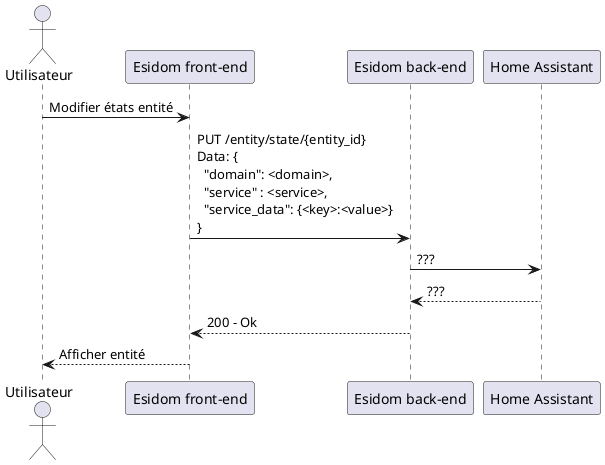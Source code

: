 @startuml modifier états entité

actor "Utilisateur" as u
participant "Esidom front-end" as fe
participant "Esidom back-end" as m
participant "Home Assistant" as ha

u -> fe: Modifier états entité
fe -> m: PUT /entity/state/{entity_id}\n\
Data: {\n  "domain": <domain>,\n\
  "service" : <service>,\n\
  "service_data": {<key>:<value>}\n\
}
m -> ha: ???
ha --> m: ???
m --> fe: 200 - Ok
fe --> u: Afficher entité

@enduml